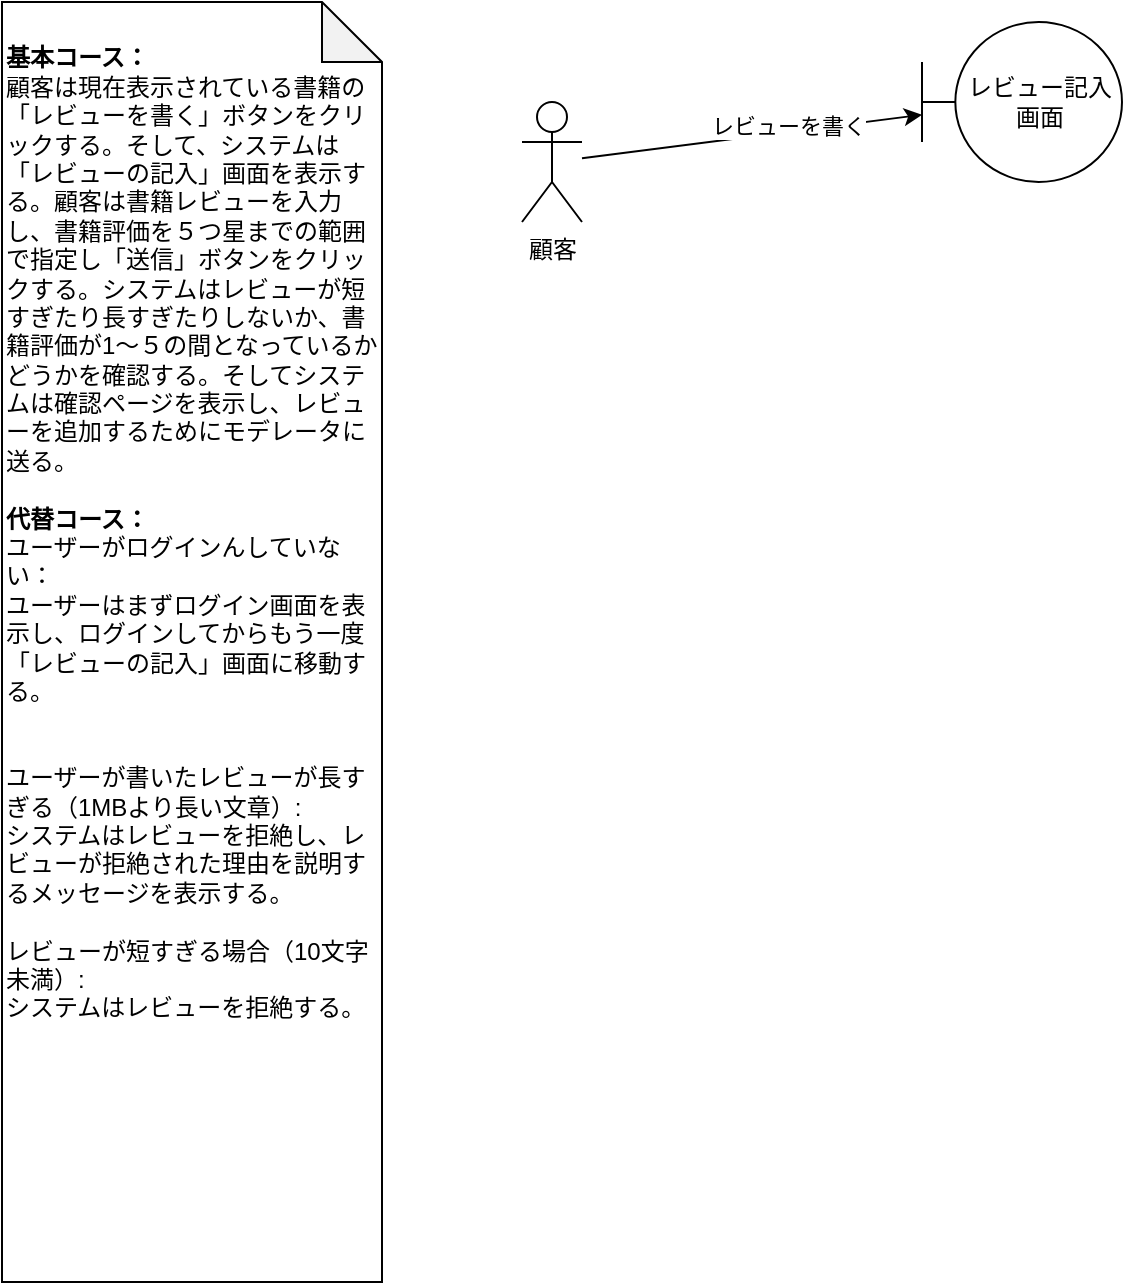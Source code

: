 <mxfile version="16.5.6" type="github">
  <diagram id="DGkYznJSPutk3NiBNSYJ" name="Page-1">
    <mxGraphModel dx="1681" dy="1168" grid="1" gridSize="10" guides="1" tooltips="1" connect="1" arrows="1" fold="1" page="1" pageScale="1" pageWidth="1169" pageHeight="827" math="0" shadow="0">
      <root>
        <mxCell id="0" />
        <mxCell id="1" parent="0" />
        <mxCell id="HRKtO4Kyq1DwwRxE1as--1" value="&lt;b&gt;&lt;br&gt;基本コース：&lt;/b&gt;&lt;br&gt;顧客は現在表示されている書籍の「レビューを書く」ボタンをクリックする。そして、システムは「レビューの記入」画面を表示する。顧客は書籍レビューを入力し、書籍評価を５つ星までの範囲で指定し「送信」ボタンをクリックする。システムはレビューが短すぎたり長すぎたりしないか、書籍評価が1〜５の間となっているかどうかを確認する。そしてシステムは確認ページを表示し、レビューを追加するためにモデレータに送る。&lt;br&gt;&lt;br&gt;&lt;b&gt;代替コース：&lt;br&gt;&lt;/b&gt;ユーザーがログインんしていない：&lt;br&gt;ユーザーはまずログイン画面を表示し、ログインしてからもう一度「レビューの記入」画面に移動する。&lt;br&gt;&lt;br&gt;&lt;br&gt;ユーザーが書いたレビューが長すぎる（1MBより長い文章）:&lt;br&gt;システムはレビューを拒絶し、レビューが拒絶された理由を説明するメッセージを表示する。&lt;br&gt;&lt;br&gt;レビューが短すぎる場合（10文字未満）:&lt;br&gt;システムはレビューを拒絶する。" style="shape=note;whiteSpace=wrap;html=1;backgroundOutline=1;darkOpacity=0.05;align=left;verticalAlign=top;" vertex="1" parent="1">
          <mxGeometry x="50" y="80" width="190" height="640" as="geometry" />
        </mxCell>
        <mxCell id="HRKtO4Kyq1DwwRxE1as--6" value="" style="rounded=0;orthogonalLoop=1;jettySize=auto;html=1;" edge="1" parent="1" source="HRKtO4Kyq1DwwRxE1as--2" target="HRKtO4Kyq1DwwRxE1as--5">
          <mxGeometry relative="1" as="geometry" />
        </mxCell>
        <mxCell id="HRKtO4Kyq1DwwRxE1as--7" value="レビューを書く" style="edgeLabel;html=1;align=center;verticalAlign=middle;resizable=0;points=[];" vertex="1" connectable="0" parent="HRKtO4Kyq1DwwRxE1as--6">
          <mxGeometry x="0.216" y="3" relative="1" as="geometry">
            <mxPoint as="offset" />
          </mxGeometry>
        </mxCell>
        <mxCell id="HRKtO4Kyq1DwwRxE1as--2" value="顧客" style="shape=umlActor;verticalLabelPosition=bottom;verticalAlign=top;html=1;" vertex="1" parent="1">
          <mxGeometry x="310" y="130" width="30" height="60" as="geometry" />
        </mxCell>
        <mxCell id="HRKtO4Kyq1DwwRxE1as--5" value="レビュー記入画面" style="shape=umlBoundary;whiteSpace=wrap;html=1;" vertex="1" parent="1">
          <mxGeometry x="510" y="90" width="100" height="80" as="geometry" />
        </mxCell>
      </root>
    </mxGraphModel>
  </diagram>
</mxfile>
